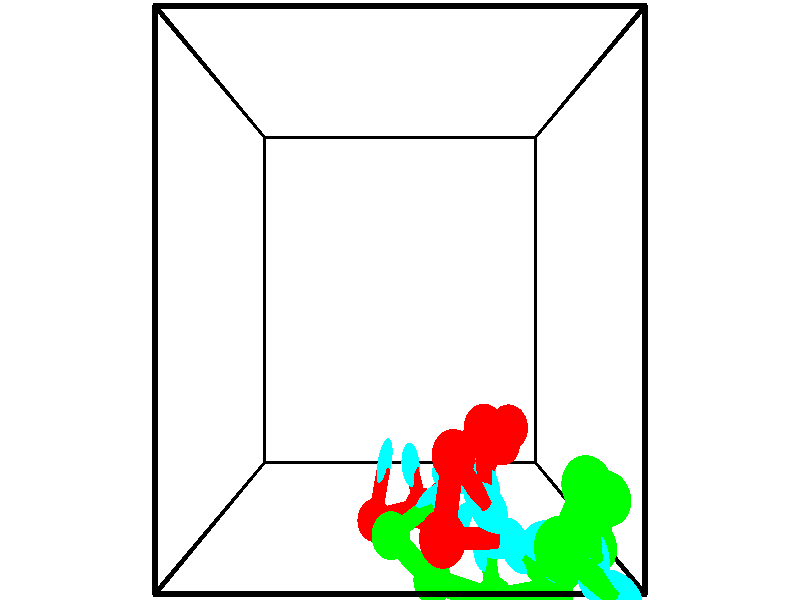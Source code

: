 // switches for output
#declare DRAW_BASES = 1; // possible values are 0, 1; only relevant for DNA ribbons
#declare DRAW_BASES_TYPE = 3; // possible values are 1, 2, 3; only relevant for DNA ribbons
#declare DRAW_FOG = 0; // set to 1 to enable fog

#include "colors.inc"

#include "transforms.inc"
background { rgb <1, 1, 1>}

#default {
   normal{
       ripples 0.25
       frequency 0.20
       turbulence 0.2
       lambda 5
   }
	finish {
		phong 0.1
		phong_size 40.
	}
}

// original window dimensions: 1024x640


// camera settings

camera {
	sky <-0, 1, 0>
	up <-0, 1, 0>
	right 1.6 * <1, 0, 0>
	location <2.5, 2.5, 11.1562>
	look_at <2.5, 2.5, 2.5>
	direction <0, 0, -8.6562>
	angle 67.0682
}


# declare cpy_camera_pos = <2.5, 2.5, 11.1562>;
# if (DRAW_FOG = 1)
fog {
	fog_type 2
	up vnormalize(cpy_camera_pos)
	color rgbt<1,1,1,0.3>
	distance 1e-5
	fog_alt 3e-3
	fog_offset 4
}
# end


// LIGHTS

# declare lum = 6;
global_settings {
	ambient_light rgb lum * <0.05, 0.05, 0.05>
	max_trace_level 15
}# declare cpy_direct_light_amount = 0.25;
light_source
{	1000 * <-1, -1, 1>,
	rgb lum * cpy_direct_light_amount
	parallel
}

light_source
{	1000 * <1, 1, -1>,
	rgb lum * cpy_direct_light_amount
	parallel
}

// strand 0

// nucleotide -1

// particle -1
sphere {
	<2.129812, -0.175917, 2.352231> 0.250000
	pigment { color rgbt <1,0,0,0> }
	no_shadow
}
cylinder {
	<2.211647, 0.204971, 2.261528>,  <2.260747, 0.433504, 2.207106>, 0.100000
	pigment { color rgbt <1,0,0,0> }
	no_shadow
}
cylinder {
	<2.211647, 0.204971, 2.261528>,  <2.129812, -0.175917, 2.352231>, 0.100000
	pigment { color rgbt <1,0,0,0> }
	no_shadow
}

// particle -1
sphere {
	<2.211647, 0.204971, 2.261528> 0.100000
	pigment { color rgbt <1,0,0,0> }
	no_shadow
}
sphere {
	0, 1
	scale<0.080000,0.200000,0.300000>
	matrix <0.924097, -0.111497, 0.365533,
		0.322785, -0.284329, -0.902755,
		0.204586, 0.952221, -0.226758,
		2.273022, 0.490638, 2.193501>
	pigment { color rgbt <0,1,1,0> }
	no_shadow
}
cylinder {
	<2.820968, -0.101685, 2.099894>,  <2.129812, -0.175917, 2.352231>, 0.130000
	pigment { color rgbt <1,0,0,0> }
	no_shadow
}

// nucleotide -1

// particle -1
sphere {
	<2.820968, -0.101685, 2.099894> 0.250000
	pigment { color rgbt <1,0,0,0> }
	no_shadow
}
cylinder {
	<2.726470, 0.246025, 2.273582>,  <2.669772, 0.454651, 2.377796>, 0.100000
	pigment { color rgbt <1,0,0,0> }
	no_shadow
}
cylinder {
	<2.726470, 0.246025, 2.273582>,  <2.820968, -0.101685, 2.099894>, 0.100000
	pigment { color rgbt <1,0,0,0> }
	no_shadow
}

// particle -1
sphere {
	<2.726470, 0.246025, 2.273582> 0.100000
	pigment { color rgbt <1,0,0,0> }
	no_shadow
}
sphere {
	0, 1
	scale<0.080000,0.200000,0.300000>
	matrix <0.855978, -0.025317, 0.516392,
		0.459880, 0.493679, -0.738100,
		-0.236245, 0.869276, 0.434222,
		2.655597, 0.506808, 2.403849>
	pigment { color rgbt <0,1,1,0> }
	no_shadow
}
cylinder {
	<3.490430, 0.339466, 1.948141>,  <2.820968, -0.101685, 2.099894>, 0.130000
	pigment { color rgbt <1,0,0,0> }
	no_shadow
}

// nucleotide -1

// particle -1
sphere {
	<3.490430, 0.339466, 1.948141> 0.250000
	pigment { color rgbt <1,0,0,0> }
	no_shadow
}
cylinder {
	<3.280463, 0.420538, 2.278809>,  <3.154482, 0.469181, 2.477209>, 0.100000
	pigment { color rgbt <1,0,0,0> }
	no_shadow
}
cylinder {
	<3.280463, 0.420538, 2.278809>,  <3.490430, 0.339466, 1.948141>, 0.100000
	pigment { color rgbt <1,0,0,0> }
	no_shadow
}

// particle -1
sphere {
	<3.280463, 0.420538, 2.278809> 0.100000
	pigment { color rgbt <1,0,0,0> }
	no_shadow
}
sphere {
	0, 1
	scale<0.080000,0.200000,0.300000>
	matrix <0.830433, -0.091039, 0.549630,
		0.186658, 0.975004, -0.120525,
		-0.524918, 0.202681, 0.826669,
		3.122987, 0.481342, 2.526809>
	pigment { color rgbt <0,1,1,0> }
	no_shadow
}
cylinder {
	<3.967719, 0.779239, 2.487230>,  <3.490430, 0.339466, 1.948141>, 0.130000
	pigment { color rgbt <1,0,0,0> }
	no_shadow
}

// nucleotide -1

// particle -1
sphere {
	<3.967719, 0.779239, 2.487230> 0.250000
	pigment { color rgbt <1,0,0,0> }
	no_shadow
}
cylinder {
	<3.649247, 0.618206, 2.667908>,  <3.458165, 0.521586, 2.776314>, 0.100000
	pigment { color rgbt <1,0,0,0> }
	no_shadow
}
cylinder {
	<3.649247, 0.618206, 2.667908>,  <3.967719, 0.779239, 2.487230>, 0.100000
	pigment { color rgbt <1,0,0,0> }
	no_shadow
}

// particle -1
sphere {
	<3.649247, 0.618206, 2.667908> 0.100000
	pigment { color rgbt <1,0,0,0> }
	no_shadow
}
sphere {
	0, 1
	scale<0.080000,0.200000,0.300000>
	matrix <0.480834, 0.032177, 0.876221,
		-0.367286, 0.914818, 0.167958,
		-0.796178, -0.402584, 0.451694,
		3.410394, 0.497431, 2.803416>
	pigment { color rgbt <0,1,1,0> }
	no_shadow
}
cylinder {
	<3.951859, 1.087238, 3.106896>,  <3.967719, 0.779239, 2.487230>, 0.130000
	pigment { color rgbt <1,0,0,0> }
	no_shadow
}

// nucleotide -1

// particle -1
sphere {
	<3.951859, 1.087238, 3.106896> 0.250000
	pigment { color rgbt <1,0,0,0> }
	no_shadow
}
cylinder {
	<3.724548, 0.763893, 3.168358>,  <3.588161, 0.569886, 3.205235>, 0.100000
	pigment { color rgbt <1,0,0,0> }
	no_shadow
}
cylinder {
	<3.724548, 0.763893, 3.168358>,  <3.951859, 1.087238, 3.106896>, 0.100000
	pigment { color rgbt <1,0,0,0> }
	no_shadow
}

// particle -1
sphere {
	<3.724548, 0.763893, 3.168358> 0.100000
	pigment { color rgbt <1,0,0,0> }
	no_shadow
}
sphere {
	0, 1
	scale<0.080000,0.200000,0.300000>
	matrix <0.379650, -0.091913, 0.920553,
		-0.730018, 0.581465, 0.359127,
		-0.568278, -0.808363, 0.153655,
		3.554065, 0.521384, 3.214454>
	pigment { color rgbt <0,1,1,0> }
	no_shadow
}
cylinder {
	<3.537331, 1.180952, 3.710077>,  <3.951859, 1.087238, 3.106896>, 0.130000
	pigment { color rgbt <1,0,0,0> }
	no_shadow
}

// nucleotide -1

// particle -1
sphere {
	<3.537331, 1.180952, 3.710077> 0.250000
	pigment { color rgbt <1,0,0,0> }
	no_shadow
}
cylinder {
	<3.543276, 0.782202, 3.679047>,  <3.546843, 0.542952, 3.660429>, 0.100000
	pigment { color rgbt <1,0,0,0> }
	no_shadow
}
cylinder {
	<3.543276, 0.782202, 3.679047>,  <3.537331, 1.180952, 3.710077>, 0.100000
	pigment { color rgbt <1,0,0,0> }
	no_shadow
}

// particle -1
sphere {
	<3.543276, 0.782202, 3.679047> 0.100000
	pigment { color rgbt <1,0,0,0> }
	no_shadow
}
sphere {
	0, 1
	scale<0.080000,0.200000,0.300000>
	matrix <0.096459, -0.075792, 0.992447,
		-0.995226, -0.022232, 0.095031,
		0.014862, -0.996876, -0.077575,
		3.547734, 0.483139, 3.655774>
	pigment { color rgbt <0,1,1,0> }
	no_shadow
}
cylinder {
	<3.115024, 1.012622, 4.231000>,  <3.537331, 1.180952, 3.710077>, 0.130000
	pigment { color rgbt <1,0,0,0> }
	no_shadow
}

// nucleotide -1

// particle -1
sphere {
	<3.115024, 1.012622, 4.231000> 0.250000
	pigment { color rgbt <1,0,0,0> }
	no_shadow
}
cylinder {
	<3.354116, 0.701183, 4.154572>,  <3.497571, 0.514320, 4.108715>, 0.100000
	pigment { color rgbt <1,0,0,0> }
	no_shadow
}
cylinder {
	<3.354116, 0.701183, 4.154572>,  <3.115024, 1.012622, 4.231000>, 0.100000
	pigment { color rgbt <1,0,0,0> }
	no_shadow
}

// particle -1
sphere {
	<3.354116, 0.701183, 4.154572> 0.100000
	pigment { color rgbt <1,0,0,0> }
	no_shadow
}
sphere {
	0, 1
	scale<0.080000,0.200000,0.300000>
	matrix <0.181916, -0.100391, 0.978176,
		-0.780785, -0.619444, 0.081632,
		0.597730, -0.778596, -0.191071,
		3.533435, 0.467605, 4.097250>
	pigment { color rgbt <0,1,1,0> }
	no_shadow
}
cylinder {
	<2.953289, 0.375425, 4.712296>,  <3.115024, 1.012622, 4.231000>, 0.130000
	pigment { color rgbt <1,0,0,0> }
	no_shadow
}

// nucleotide -1

// particle -1
sphere {
	<2.953289, 0.375425, 4.712296> 0.250000
	pigment { color rgbt <1,0,0,0> }
	no_shadow
}
cylinder {
	<3.328743, 0.335405, 4.580261>,  <3.554015, 0.311394, 4.501040>, 0.100000
	pigment { color rgbt <1,0,0,0> }
	no_shadow
}
cylinder {
	<3.328743, 0.335405, 4.580261>,  <2.953289, 0.375425, 4.712296>, 0.100000
	pigment { color rgbt <1,0,0,0> }
	no_shadow
}

// particle -1
sphere {
	<3.328743, 0.335405, 4.580261> 0.100000
	pigment { color rgbt <1,0,0,0> }
	no_shadow
}
sphere {
	0, 1
	scale<0.080000,0.200000,0.300000>
	matrix <0.320285, -0.102332, 0.941778,
		-0.128009, -0.989706, -0.064005,
		0.938633, -0.100056, -0.330087,
		3.610333, 0.305391, 4.481235>
	pigment { color rgbt <0,1,1,0> }
	no_shadow
}
// strand 1

// nucleotide -1

// particle -1
sphere {
	<3.999838, 0.568554, 5.551701> 0.250000
	pigment { color rgbt <0,1,0,0> }
	no_shadow
}
cylinder {
	<4.313301, 0.330387, 5.480865>,  <4.501379, 0.187487, 5.438365>, 0.100000
	pigment { color rgbt <0,1,0,0> }
	no_shadow
}
cylinder {
	<4.313301, 0.330387, 5.480865>,  <3.999838, 0.568554, 5.551701>, 0.100000
	pigment { color rgbt <0,1,0,0> }
	no_shadow
}

// particle -1
sphere {
	<4.313301, 0.330387, 5.480865> 0.100000
	pigment { color rgbt <0,1,0,0> }
	no_shadow
}
sphere {
	0, 1
	scale<0.080000,0.200000,0.300000>
	matrix <-0.024277, 0.255503, -0.966503,
		0.620719, 0.761707, 0.185772,
		0.783657, -0.595417, -0.177087,
		4.548398, 0.151762, 5.427739>
	pigment { color rgbt <0,1,1,0> }
	no_shadow
}
cylinder {
	<4.378565, 0.945798, 5.098127>,  <3.999838, 0.568554, 5.551701>, 0.130000
	pigment { color rgbt <0,1,0,0> }
	no_shadow
}

// nucleotide -1

// particle -1
sphere {
	<4.378565, 0.945798, 5.098127> 0.250000
	pigment { color rgbt <0,1,0,0> }
	no_shadow
}
cylinder {
	<4.423927, 0.550076, 5.061440>,  <4.451145, 0.312642, 5.039427>, 0.100000
	pigment { color rgbt <0,1,0,0> }
	no_shadow
}
cylinder {
	<4.423927, 0.550076, 5.061440>,  <4.378565, 0.945798, 5.098127>, 0.100000
	pigment { color rgbt <0,1,0,0> }
	no_shadow
}

// particle -1
sphere {
	<4.423927, 0.550076, 5.061440> 0.100000
	pigment { color rgbt <0,1,0,0> }
	no_shadow
}
sphere {
	0, 1
	scale<0.080000,0.200000,0.300000>
	matrix <-0.366237, 0.044191, -0.929472,
		0.923585, 0.138998, -0.357309,
		0.113405, -0.989306, -0.091720,
		4.457949, 0.253284, 5.033924>
	pigment { color rgbt <0,1,1,0> }
	no_shadow
}
cylinder {
	<4.791796, 0.671419, 4.475676>,  <4.378565, 0.945798, 5.098127>, 0.130000
	pigment { color rgbt <0,1,0,0> }
	no_shadow
}

// nucleotide -1

// particle -1
sphere {
	<4.791796, 0.671419, 4.475676> 0.250000
	pigment { color rgbt <0,1,0,0> }
	no_shadow
}
cylinder {
	<4.501225, 0.415184, 4.575233>,  <4.326881, 0.261443, 4.634968>, 0.100000
	pigment { color rgbt <0,1,0,0> }
	no_shadow
}
cylinder {
	<4.501225, 0.415184, 4.575233>,  <4.791796, 0.671419, 4.475676>, 0.100000
	pigment { color rgbt <0,1,0,0> }
	no_shadow
}

// particle -1
sphere {
	<4.501225, 0.415184, 4.575233> 0.100000
	pigment { color rgbt <0,1,0,0> }
	no_shadow
}
sphere {
	0, 1
	scale<0.080000,0.200000,0.300000>
	matrix <-0.304045, -0.025229, -0.952323,
		0.616326, -0.767470, -0.176441,
		-0.726429, -0.640588, 0.248895,
		4.283296, 0.223008, 4.649902>
	pigment { color rgbt <0,1,1,0> }
	no_shadow
}
cylinder {
	<4.791674, 0.083832, 4.048521>,  <4.791796, 0.671419, 4.475676>, 0.130000
	pigment { color rgbt <0,1,0,0> }
	no_shadow
}

// nucleotide -1

// particle -1
sphere {
	<4.791674, 0.083832, 4.048521> 0.250000
	pigment { color rgbt <0,1,0,0> }
	no_shadow
}
cylinder {
	<4.423801, 0.156261, 4.187889>,  <4.203078, 0.199719, 4.271510>, 0.100000
	pigment { color rgbt <0,1,0,0> }
	no_shadow
}
cylinder {
	<4.423801, 0.156261, 4.187889>,  <4.791674, 0.083832, 4.048521>, 0.100000
	pigment { color rgbt <0,1,0,0> }
	no_shadow
}

// particle -1
sphere {
	<4.423801, 0.156261, 4.187889> 0.100000
	pigment { color rgbt <0,1,0,0> }
	no_shadow
}
sphere {
	0, 1
	scale<0.080000,0.200000,0.300000>
	matrix <-0.347670, 0.036922, -0.936890,
		-0.182512, -0.982776, 0.028997,
		-0.919682, 0.181075, 0.348421,
		4.147897, 0.210584, 4.292415>
	pigment { color rgbt <0,1,1,0> }
	no_shadow
}
cylinder {
	<4.354716, -0.467216, 3.783547>,  <4.791674, 0.083832, 4.048521>, 0.130000
	pigment { color rgbt <0,1,0,0> }
	no_shadow
}

// nucleotide -1

// particle -1
sphere {
	<4.354716, -0.467216, 3.783547> 0.250000
	pigment { color rgbt <0,1,0,0> }
	no_shadow
}
cylinder {
	<4.097282, -0.181316, 3.893044>,  <3.942822, -0.009777, 3.958742>, 0.100000
	pigment { color rgbt <0,1,0,0> }
	no_shadow
}
cylinder {
	<4.097282, -0.181316, 3.893044>,  <4.354716, -0.467216, 3.783547>, 0.100000
	pigment { color rgbt <0,1,0,0> }
	no_shadow
}

// particle -1
sphere {
	<4.097282, -0.181316, 3.893044> 0.100000
	pigment { color rgbt <0,1,0,0> }
	no_shadow
}
sphere {
	0, 1
	scale<0.080000,0.200000,0.300000>
	matrix <-0.477633, -0.095595, -0.873343,
		-0.598053, -0.692817, 0.402911,
		-0.643583, 0.714749, 0.273742,
		3.904207, 0.033108, 3.975166>
	pigment { color rgbt <0,1,1,0> }
	no_shadow
}
cylinder {
	<3.717359, -0.733713, 3.379791>,  <4.354716, -0.467216, 3.783547>, 0.130000
	pigment { color rgbt <0,1,0,0> }
	no_shadow
}

// nucleotide -1

// particle -1
sphere {
	<3.717359, -0.733713, 3.379791> 0.250000
	pigment { color rgbt <0,1,0,0> }
	no_shadow
}
cylinder {
	<3.642838, -0.357674, 3.493988>,  <3.598125, -0.132050, 3.562507>, 0.100000
	pigment { color rgbt <0,1,0,0> }
	no_shadow
}
cylinder {
	<3.642838, -0.357674, 3.493988>,  <3.717359, -0.733713, 3.379791>, 0.100000
	pigment { color rgbt <0,1,0,0> }
	no_shadow
}

// particle -1
sphere {
	<3.642838, -0.357674, 3.493988> 0.100000
	pigment { color rgbt <0,1,0,0> }
	no_shadow
}
sphere {
	0, 1
	scale<0.080000,0.200000,0.300000>
	matrix <-0.524431, 0.150570, -0.838034,
		-0.830821, -0.305850, 0.464965,
		-0.186303, 0.940098, 0.285494,
		3.586947, -0.075644, 3.579636>
	pigment { color rgbt <0,1,1,0> }
	no_shadow
}
cylinder {
	<2.927219, -0.579047, 3.202333>,  <3.717359, -0.733713, 3.379791>, 0.130000
	pigment { color rgbt <0,1,0,0> }
	no_shadow
}

// nucleotide -1

// particle -1
sphere {
	<2.927219, -0.579047, 3.202333> 0.250000
	pigment { color rgbt <0,1,0,0> }
	no_shadow
}
cylinder {
	<3.116608, -0.228127, 3.233749>,  <3.230241, -0.017574, 3.252599>, 0.100000
	pigment { color rgbt <0,1,0,0> }
	no_shadow
}
cylinder {
	<3.116608, -0.228127, 3.233749>,  <2.927219, -0.579047, 3.202333>, 0.100000
	pigment { color rgbt <0,1,0,0> }
	no_shadow
}

// particle -1
sphere {
	<3.116608, -0.228127, 3.233749> 0.100000
	pigment { color rgbt <0,1,0,0> }
	no_shadow
}
sphere {
	0, 1
	scale<0.080000,0.200000,0.300000>
	matrix <-0.587633, 0.381042, -0.713789,
		-0.656135, 0.291806, 0.695943,
		0.473471, 0.877301, 0.078540,
		3.258649, 0.035064, 3.257311>
	pigment { color rgbt <0,1,1,0> }
	no_shadow
}
cylinder {
	<2.382313, -0.037967, 3.346385>,  <2.927219, -0.579047, 3.202333>, 0.130000
	pigment { color rgbt <0,1,0,0> }
	no_shadow
}

// nucleotide -1

// particle -1
sphere {
	<2.382313, -0.037967, 3.346385> 0.250000
	pigment { color rgbt <0,1,0,0> }
	no_shadow
}
cylinder {
	<2.701561, 0.113815, 3.159187>,  <2.893110, 0.204885, 3.046869>, 0.100000
	pigment { color rgbt <0,1,0,0> }
	no_shadow
}
cylinder {
	<2.701561, 0.113815, 3.159187>,  <2.382313, -0.037967, 3.346385>, 0.100000
	pigment { color rgbt <0,1,0,0> }
	no_shadow
}

// particle -1
sphere {
	<2.701561, 0.113815, 3.159187> 0.100000
	pigment { color rgbt <0,1,0,0> }
	no_shadow
}
sphere {
	0, 1
	scale<0.080000,0.200000,0.300000>
	matrix <-0.569451, 0.221364, -0.791658,
		-0.196803, 0.898337, 0.392757,
		0.798119, 0.379457, -0.467994,
		2.940997, 0.227652, 3.018789>
	pigment { color rgbt <0,1,1,0> }
	no_shadow
}
// box output
cylinder {
	<0.000000, 0.000000, 0.000000>,  <5.000000, 0.000000, 0.000000>, 0.025000
	pigment { color rgbt <0,0,0,0> }
	no_shadow
}
cylinder {
	<0.000000, 0.000000, 0.000000>,  <0.000000, 5.000000, 0.000000>, 0.025000
	pigment { color rgbt <0,0,0,0> }
	no_shadow
}
cylinder {
	<0.000000, 0.000000, 0.000000>,  <0.000000, 0.000000, 5.000000>, 0.025000
	pigment { color rgbt <0,0,0,0> }
	no_shadow
}
cylinder {
	<5.000000, 5.000000, 5.000000>,  <0.000000, 5.000000, 5.000000>, 0.025000
	pigment { color rgbt <0,0,0,0> }
	no_shadow
}
cylinder {
	<5.000000, 5.000000, 5.000000>,  <5.000000, 0.000000, 5.000000>, 0.025000
	pigment { color rgbt <0,0,0,0> }
	no_shadow
}
cylinder {
	<5.000000, 5.000000, 5.000000>,  <5.000000, 5.000000, 0.000000>, 0.025000
	pigment { color rgbt <0,0,0,0> }
	no_shadow
}
cylinder {
	<0.000000, 0.000000, 5.000000>,  <0.000000, 5.000000, 5.000000>, 0.025000
	pigment { color rgbt <0,0,0,0> }
	no_shadow
}
cylinder {
	<0.000000, 0.000000, 5.000000>,  <5.000000, 0.000000, 5.000000>, 0.025000
	pigment { color rgbt <0,0,0,0> }
	no_shadow
}
cylinder {
	<5.000000, 5.000000, 0.000000>,  <0.000000, 5.000000, 0.000000>, 0.025000
	pigment { color rgbt <0,0,0,0> }
	no_shadow
}
cylinder {
	<5.000000, 5.000000, 0.000000>,  <5.000000, 0.000000, 0.000000>, 0.025000
	pigment { color rgbt <0,0,0,0> }
	no_shadow
}
cylinder {
	<5.000000, 0.000000, 5.000000>,  <5.000000, 0.000000, 0.000000>, 0.025000
	pigment { color rgbt <0,0,0,0> }
	no_shadow
}
cylinder {
	<0.000000, 5.000000, 0.000000>,  <0.000000, 5.000000, 5.000000>, 0.025000
	pigment { color rgbt <0,0,0,0> }
	no_shadow
}
// end of box output

